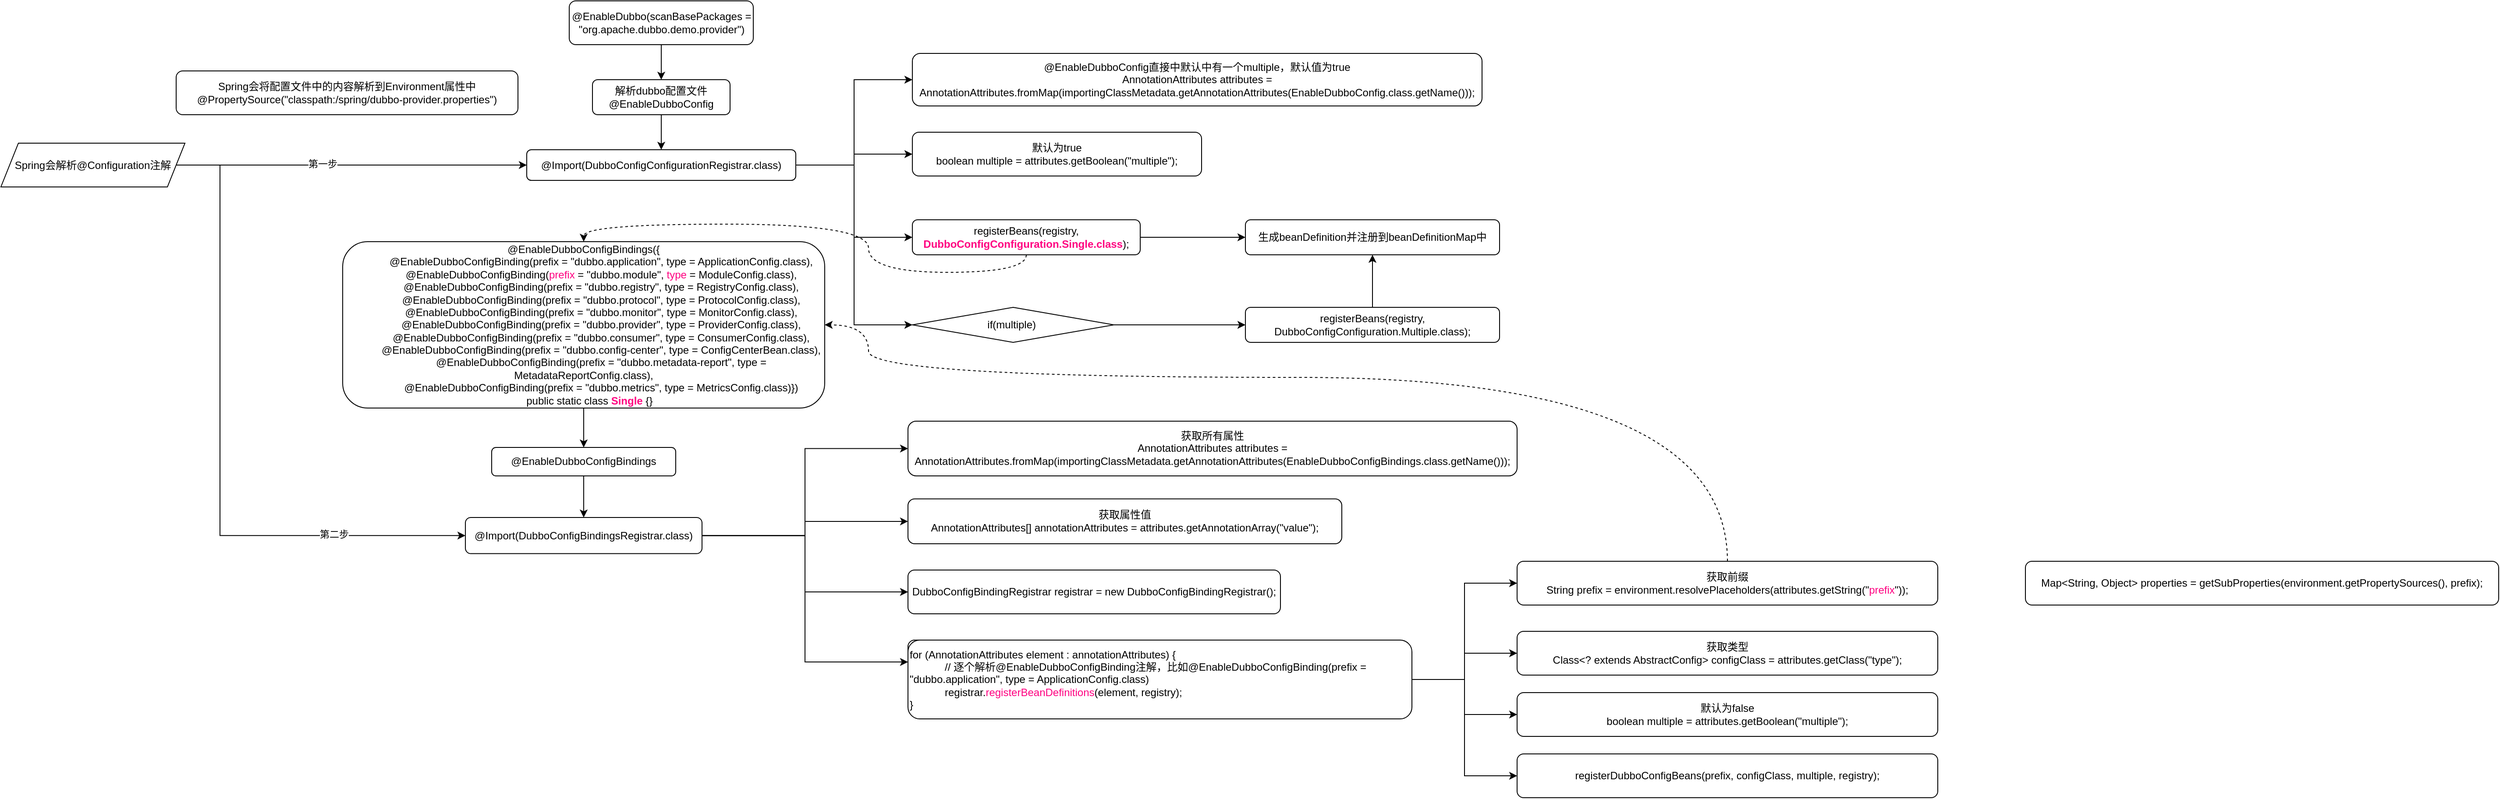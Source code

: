 <mxfile version="16.1.2" type="github">
  <diagram id="-ZOAbeim4-3QaTn0iV8p" name="第 1 页">
    <mxGraphModel dx="2249" dy="839" grid="1" gridSize="10" guides="1" tooltips="1" connect="1" arrows="1" fold="1" page="1" pageScale="1" pageWidth="827" pageHeight="1169" math="0" shadow="0">
      <root>
        <mxCell id="0" />
        <mxCell id="1" parent="0" />
        <mxCell id="MlA-OAKGZCwKXPXbJSl6-5" style="edgeStyle=orthogonalEdgeStyle;rounded=0;orthogonalLoop=1;jettySize=auto;html=1;exitX=0.5;exitY=1;exitDx=0;exitDy=0;entryX=0.5;entryY=0;entryDx=0;entryDy=0;" edge="1" parent="1" source="MlA-OAKGZCwKXPXbJSl6-23" target="MlA-OAKGZCwKXPXbJSl6-26">
          <mxGeometry relative="1" as="geometry">
            <mxPoint x="500" y="230" as="sourcePoint" />
            <mxPoint x="620" y="225" as="targetPoint" />
          </mxGeometry>
        </mxCell>
        <mxCell id="MlA-OAKGZCwKXPXbJSl6-9" style="edgeStyle=orthogonalEdgeStyle;rounded=0;orthogonalLoop=1;jettySize=auto;html=1;exitX=1;exitY=0.5;exitDx=0;exitDy=0;entryX=0;entryY=0.5;entryDx=0;entryDy=0;" edge="1" parent="1" source="MlA-OAKGZCwKXPXbJSl6-28" target="MlA-OAKGZCwKXPXbJSl6-8">
          <mxGeometry relative="1" as="geometry">
            <mxPoint x="777" y="225" as="sourcePoint" />
          </mxGeometry>
        </mxCell>
        <mxCell id="MlA-OAKGZCwKXPXbJSl6-11" style="edgeStyle=orthogonalEdgeStyle;rounded=0;orthogonalLoop=1;jettySize=auto;html=1;exitX=1;exitY=0.5;exitDx=0;exitDy=0;" edge="1" parent="1" source="MlA-OAKGZCwKXPXbJSl6-28" target="MlA-OAKGZCwKXPXbJSl6-10">
          <mxGeometry relative="1" as="geometry">
            <mxPoint x="777" y="225" as="sourcePoint" />
          </mxGeometry>
        </mxCell>
        <mxCell id="MlA-OAKGZCwKXPXbJSl6-13" style="edgeStyle=orthogonalEdgeStyle;rounded=0;orthogonalLoop=1;jettySize=auto;html=1;exitX=1;exitY=0.5;exitDx=0;exitDy=0;entryX=0;entryY=0.5;entryDx=0;entryDy=0;" edge="1" parent="1" source="MlA-OAKGZCwKXPXbJSl6-28" target="MlA-OAKGZCwKXPXbJSl6-12">
          <mxGeometry relative="1" as="geometry">
            <mxPoint x="777" y="225" as="sourcePoint" />
          </mxGeometry>
        </mxCell>
        <mxCell id="MlA-OAKGZCwKXPXbJSl6-17" style="edgeStyle=orthogonalEdgeStyle;rounded=0;orthogonalLoop=1;jettySize=auto;html=1;exitX=1;exitY=0.5;exitDx=0;exitDy=0;entryX=0;entryY=0.5;entryDx=0;entryDy=0;" edge="1" parent="1" source="MlA-OAKGZCwKXPXbJSl6-28" target="MlA-OAKGZCwKXPXbJSl6-16">
          <mxGeometry relative="1" as="geometry">
            <mxPoint x="777" y="225" as="sourcePoint" />
          </mxGeometry>
        </mxCell>
        <mxCell id="MlA-OAKGZCwKXPXbJSl6-7" value="Spring会将配置文件中的内容解析到Environment属性中&lt;br&gt;@PropertySource(&quot;classpath:/spring/dubbo-provider.properties&quot;)" style="rounded=1;whiteSpace=wrap;html=1;" vertex="1" parent="1">
          <mxGeometry x="60" y="120" width="390" height="50" as="geometry" />
        </mxCell>
        <mxCell id="MlA-OAKGZCwKXPXbJSl6-8" value="&lt;div&gt;&lt;/div&gt;@EnableDubboConfig直接中默认中有一个multiple，默认值为true&lt;div&gt;AnnotationAttributes attributes = AnnotationAttributes.fromMap(&lt;span&gt;importingClassMetadata.getAnnotationAttributes(EnableDubboConfig.class.getName()));&lt;/span&gt;&lt;/div&gt;" style="rounded=1;whiteSpace=wrap;html=1;" vertex="1" parent="1">
          <mxGeometry x="900" y="100" width="650" height="60" as="geometry" />
        </mxCell>
        <mxCell id="MlA-OAKGZCwKXPXbJSl6-10" value="默认为true&lt;br&gt;boolean multiple = attributes.getBoolean(&quot;multiple&quot;);" style="rounded=1;whiteSpace=wrap;html=1;" vertex="1" parent="1">
          <mxGeometry x="900" y="190" width="330" height="50" as="geometry" />
        </mxCell>
        <mxCell id="MlA-OAKGZCwKXPXbJSl6-15" style="edgeStyle=orthogonalEdgeStyle;rounded=0;orthogonalLoop=1;jettySize=auto;html=1;exitX=1;exitY=0.5;exitDx=0;exitDy=0;" edge="1" parent="1" source="MlA-OAKGZCwKXPXbJSl6-12" target="MlA-OAKGZCwKXPXbJSl6-14">
          <mxGeometry relative="1" as="geometry" />
        </mxCell>
        <mxCell id="MlA-OAKGZCwKXPXbJSl6-32" style="edgeStyle=orthogonalEdgeStyle;rounded=0;orthogonalLoop=1;jettySize=auto;html=1;exitX=0.5;exitY=1;exitDx=0;exitDy=0;entryX=0.5;entryY=0;entryDx=0;entryDy=0;fontColor=#FF0080;dashed=1;curved=1;" edge="1" parent="1" source="MlA-OAKGZCwKXPXbJSl6-12" target="MlA-OAKGZCwKXPXbJSl6-31">
          <mxGeometry relative="1" as="geometry" />
        </mxCell>
        <mxCell id="MlA-OAKGZCwKXPXbJSl6-12" value="registerBeans(registry, &lt;font color=&quot;#ff0080&quot;&gt;&lt;b&gt;DubboConfigConfiguration.Single.class&lt;/b&gt;&lt;/font&gt;);" style="rounded=1;whiteSpace=wrap;html=1;" vertex="1" parent="1">
          <mxGeometry x="900" y="290" width="260" height="40" as="geometry" />
        </mxCell>
        <mxCell id="MlA-OAKGZCwKXPXbJSl6-14" value="生成beanDefinition并注册到beanDefinitionMap中" style="rounded=1;whiteSpace=wrap;html=1;" vertex="1" parent="1">
          <mxGeometry x="1280" y="290" width="290" height="40" as="geometry" />
        </mxCell>
        <mxCell id="MlA-OAKGZCwKXPXbJSl6-19" style="edgeStyle=orthogonalEdgeStyle;rounded=0;orthogonalLoop=1;jettySize=auto;html=1;exitX=1;exitY=0.5;exitDx=0;exitDy=0;" edge="1" parent="1" source="MlA-OAKGZCwKXPXbJSl6-16" target="MlA-OAKGZCwKXPXbJSl6-18">
          <mxGeometry relative="1" as="geometry" />
        </mxCell>
        <mxCell id="MlA-OAKGZCwKXPXbJSl6-16" value="&lt;span&gt;if(multiple)&amp;nbsp;&lt;/span&gt;" style="rhombus;whiteSpace=wrap;html=1;" vertex="1" parent="1">
          <mxGeometry x="900" y="390" width="230" height="40" as="geometry" />
        </mxCell>
        <mxCell id="MlA-OAKGZCwKXPXbJSl6-20" style="edgeStyle=orthogonalEdgeStyle;rounded=0;orthogonalLoop=1;jettySize=auto;html=1;exitX=0.5;exitY=0;exitDx=0;exitDy=0;entryX=0.5;entryY=1;entryDx=0;entryDy=0;" edge="1" parent="1" source="MlA-OAKGZCwKXPXbJSl6-18" target="MlA-OAKGZCwKXPXbJSl6-14">
          <mxGeometry relative="1" as="geometry" />
        </mxCell>
        <mxCell id="MlA-OAKGZCwKXPXbJSl6-18" value="registerBeans(registry, DubboConfigConfiguration.Multiple.class);" style="rounded=1;whiteSpace=wrap;html=1;" vertex="1" parent="1">
          <mxGeometry x="1280" y="390" width="290" height="40" as="geometry" />
        </mxCell>
        <mxCell id="MlA-OAKGZCwKXPXbJSl6-25" style="edgeStyle=orthogonalEdgeStyle;rounded=0;orthogonalLoop=1;jettySize=auto;html=1;exitX=1;exitY=0.5;exitDx=0;exitDy=0;" edge="1" parent="1" source="MlA-OAKGZCwKXPXbJSl6-22" target="MlA-OAKGZCwKXPXbJSl6-28">
          <mxGeometry relative="1" as="geometry">
            <mxPoint x="770" y="130" as="targetPoint" />
          </mxGeometry>
        </mxCell>
        <mxCell id="MlA-OAKGZCwKXPXbJSl6-38" value="第一步" style="edgeLabel;html=1;align=center;verticalAlign=middle;resizable=0;points=[];fontColor=#000000;" vertex="1" connectable="0" parent="MlA-OAKGZCwKXPXbJSl6-25">
          <mxGeometry x="-0.165" y="3" relative="1" as="geometry">
            <mxPoint y="1" as="offset" />
          </mxGeometry>
        </mxCell>
        <mxCell id="MlA-OAKGZCwKXPXbJSl6-39" style="edgeStyle=orthogonalEdgeStyle;rounded=0;orthogonalLoop=1;jettySize=auto;html=1;exitX=1;exitY=0.5;exitDx=0;exitDy=0;fontColor=#000000;entryX=0;entryY=0.5;entryDx=0;entryDy=0;" edge="1" parent="1" source="MlA-OAKGZCwKXPXbJSl6-22" target="MlA-OAKGZCwKXPXbJSl6-36">
          <mxGeometry relative="1" as="geometry">
            <Array as="points">
              <mxPoint x="110" y="228" />
              <mxPoint x="110" y="651" />
            </Array>
          </mxGeometry>
        </mxCell>
        <mxCell id="MlA-OAKGZCwKXPXbJSl6-40" value="第二步" style="edgeLabel;html=1;align=center;verticalAlign=middle;resizable=0;points=[];fontColor=#000000;" vertex="1" connectable="0" parent="MlA-OAKGZCwKXPXbJSl6-39">
          <mxGeometry x="0.834" y="2" relative="1" as="geometry">
            <mxPoint x="-88" as="offset" />
          </mxGeometry>
        </mxCell>
        <mxCell id="MlA-OAKGZCwKXPXbJSl6-22" value="Spring会解析@Configuration注解" style="shape=parallelogram;perimeter=parallelogramPerimeter;whiteSpace=wrap;html=1;fixedSize=1;" vertex="1" parent="1">
          <mxGeometry x="-140" y="202.5" width="210" height="50" as="geometry" />
        </mxCell>
        <mxCell id="MlA-OAKGZCwKXPXbJSl6-23" value="@EnableDubbo(scanBasePackages = &quot;org.apache.dubbo.demo.provider&quot;)" style="rounded=1;whiteSpace=wrap;html=1;" vertex="1" parent="1">
          <mxGeometry x="508.5" y="40" width="210" height="50" as="geometry" />
        </mxCell>
        <mxCell id="MlA-OAKGZCwKXPXbJSl6-24" style="edgeStyle=orthogonalEdgeStyle;rounded=0;orthogonalLoop=1;jettySize=auto;html=1;exitX=0.5;exitY=1;exitDx=0;exitDy=0;" edge="1" parent="1" source="MlA-OAKGZCwKXPXbJSl6-22" target="MlA-OAKGZCwKXPXbJSl6-22">
          <mxGeometry relative="1" as="geometry" />
        </mxCell>
        <mxCell id="MlA-OAKGZCwKXPXbJSl6-29" style="edgeStyle=orthogonalEdgeStyle;rounded=0;orthogonalLoop=1;jettySize=auto;html=1;exitX=0.5;exitY=1;exitDx=0;exitDy=0;entryX=0.5;entryY=0;entryDx=0;entryDy=0;" edge="1" parent="1" source="MlA-OAKGZCwKXPXbJSl6-26" target="MlA-OAKGZCwKXPXbJSl6-28">
          <mxGeometry relative="1" as="geometry" />
        </mxCell>
        <mxCell id="MlA-OAKGZCwKXPXbJSl6-26" value="解析dubbo配置文件&lt;br&gt;@EnableDubboConfig" style="rounded=1;whiteSpace=wrap;html=1;" vertex="1" parent="1">
          <mxGeometry x="535" y="130" width="157" height="40" as="geometry" />
        </mxCell>
        <mxCell id="MlA-OAKGZCwKXPXbJSl6-28" value="@Import(DubboConfigConfigurationRegistrar.class)" style="rounded=1;whiteSpace=wrap;html=1;" vertex="1" parent="1">
          <mxGeometry x="460" y="210" width="307" height="35" as="geometry" />
        </mxCell>
        <mxCell id="MlA-OAKGZCwKXPXbJSl6-35" style="edgeStyle=orthogonalEdgeStyle;rounded=0;orthogonalLoop=1;jettySize=auto;html=1;exitX=0.5;exitY=1;exitDx=0;exitDy=0;entryX=0.5;entryY=0;entryDx=0;entryDy=0;fontColor=#FF0080;" edge="1" parent="1" source="MlA-OAKGZCwKXPXbJSl6-31" target="MlA-OAKGZCwKXPXbJSl6-34">
          <mxGeometry relative="1" as="geometry" />
        </mxCell>
        <mxCell id="MlA-OAKGZCwKXPXbJSl6-31" value="&lt;div&gt;@EnableDubboConfigBindings({&lt;/div&gt;&lt;div&gt;&amp;nbsp; &amp;nbsp; &amp;nbsp; &amp;nbsp; &amp;nbsp; &amp;nbsp; @EnableDubboConfigBinding(prefix = &quot;dubbo.application&quot;, type = ApplicationConfig.class),&lt;/div&gt;&lt;div&gt;&amp;nbsp; &amp;nbsp; &amp;nbsp; &amp;nbsp; &amp;nbsp; &amp;nbsp; @EnableDubboConfigBinding(&lt;font color=&quot;#ff0080&quot;&gt;prefix &lt;/font&gt;= &quot;dubbo.module&quot;, &lt;font color=&quot;#ff0080&quot;&gt;type&lt;/font&gt; = ModuleConfig.class),&lt;/div&gt;&lt;div&gt;&amp;nbsp; &amp;nbsp; &amp;nbsp; &amp;nbsp; &amp;nbsp; &amp;nbsp; @EnableDubboConfigBinding(prefix = &quot;dubbo.registry&quot;, type = RegistryConfig.class),&lt;/div&gt;&lt;div&gt;&amp;nbsp; &amp;nbsp; &amp;nbsp; &amp;nbsp; &amp;nbsp; &amp;nbsp; @EnableDubboConfigBinding(prefix = &quot;dubbo.protocol&quot;, type = ProtocolConfig.class),&lt;/div&gt;&lt;div&gt;&amp;nbsp; &amp;nbsp; &amp;nbsp; &amp;nbsp; &amp;nbsp; &amp;nbsp; @EnableDubboConfigBinding(prefix = &quot;dubbo.monitor&quot;, type = MonitorConfig.class),&lt;/div&gt;&lt;div&gt;&amp;nbsp; &amp;nbsp; &amp;nbsp; &amp;nbsp; &amp;nbsp; &amp;nbsp; @EnableDubboConfigBinding(prefix = &quot;dubbo.provider&quot;, type = ProviderConfig.class),&lt;/div&gt;&lt;div&gt;&amp;nbsp; &amp;nbsp; &amp;nbsp; &amp;nbsp; &amp;nbsp; &amp;nbsp; @EnableDubboConfigBinding(prefix = &quot;dubbo.consumer&quot;, type = ConsumerConfig.class),&lt;/div&gt;&lt;div&gt;&amp;nbsp; &amp;nbsp; &amp;nbsp; &amp;nbsp; &amp;nbsp; &amp;nbsp; @EnableDubboConfigBinding(prefix = &quot;dubbo.config-center&quot;, type = ConfigCenterBean.class),&lt;/div&gt;&lt;div&gt;&amp;nbsp; &amp;nbsp; &amp;nbsp; &amp;nbsp; &amp;nbsp; &amp;nbsp; @EnableDubboConfigBinding(prefix = &quot;dubbo.metadata-report&quot;, type = MetadataReportConfig.class),&lt;/div&gt;&lt;div&gt;&amp;nbsp; &amp;nbsp; &amp;nbsp; &amp;nbsp; &amp;nbsp; &amp;nbsp; @EnableDubboConfigBinding(prefix = &quot;dubbo.metrics&quot;, type = MetricsConfig.class)&lt;span&gt;})&lt;/span&gt;&lt;/div&gt;&lt;div&gt;&amp;nbsp; &amp;nbsp; public static class &lt;font color=&quot;#ff0080&quot;&gt;&lt;b&gt;Single &lt;/b&gt;&lt;/font&gt;{&lt;span&gt;}&lt;/span&gt;&lt;/div&gt;" style="rounded=1;whiteSpace=wrap;html=1;" vertex="1" parent="1">
          <mxGeometry x="250" y="315" width="550" height="190" as="geometry" />
        </mxCell>
        <mxCell id="MlA-OAKGZCwKXPXbJSl6-37" style="edgeStyle=orthogonalEdgeStyle;rounded=0;orthogonalLoop=1;jettySize=auto;html=1;exitX=0.5;exitY=1;exitDx=0;exitDy=0;entryX=0.5;entryY=0;entryDx=0;entryDy=0;fontColor=#FF0080;" edge="1" parent="1" source="MlA-OAKGZCwKXPXbJSl6-34" target="MlA-OAKGZCwKXPXbJSl6-36">
          <mxGeometry relative="1" as="geometry" />
        </mxCell>
        <mxCell id="MlA-OAKGZCwKXPXbJSl6-34" value="@EnableDubboConfigBindings" style="rounded=1;whiteSpace=wrap;html=1;" vertex="1" parent="1">
          <mxGeometry x="420" y="550" width="210" height="32.5" as="geometry" />
        </mxCell>
        <mxCell id="MlA-OAKGZCwKXPXbJSl6-42" style="edgeStyle=orthogonalEdgeStyle;rounded=0;orthogonalLoop=1;jettySize=auto;html=1;exitX=1;exitY=0.5;exitDx=0;exitDy=0;entryX=0;entryY=0.5;entryDx=0;entryDy=0;fontColor=#000000;" edge="1" parent="1" source="MlA-OAKGZCwKXPXbJSl6-36" target="MlA-OAKGZCwKXPXbJSl6-41">
          <mxGeometry relative="1" as="geometry" />
        </mxCell>
        <mxCell id="MlA-OAKGZCwKXPXbJSl6-44" style="edgeStyle=orthogonalEdgeStyle;rounded=0;orthogonalLoop=1;jettySize=auto;html=1;exitX=1;exitY=0.5;exitDx=0;exitDy=0;fontColor=#000000;" edge="1" parent="1" source="MlA-OAKGZCwKXPXbJSl6-36" target="MlA-OAKGZCwKXPXbJSl6-43">
          <mxGeometry relative="1" as="geometry" />
        </mxCell>
        <mxCell id="MlA-OAKGZCwKXPXbJSl6-47" style="edgeStyle=orthogonalEdgeStyle;rounded=0;orthogonalLoop=1;jettySize=auto;html=1;exitX=1;exitY=0.5;exitDx=0;exitDy=0;entryX=0;entryY=0.5;entryDx=0;entryDy=0;fontColor=#000000;" edge="1" parent="1" source="MlA-OAKGZCwKXPXbJSl6-36" target="MlA-OAKGZCwKXPXbJSl6-45">
          <mxGeometry relative="1" as="geometry" />
        </mxCell>
        <mxCell id="MlA-OAKGZCwKXPXbJSl6-48" style="edgeStyle=orthogonalEdgeStyle;rounded=0;orthogonalLoop=1;jettySize=auto;html=1;exitX=1;exitY=0.5;exitDx=0;exitDy=0;entryX=0;entryY=0.5;entryDx=0;entryDy=0;fontColor=#000000;" edge="1" parent="1" source="MlA-OAKGZCwKXPXbJSl6-36" target="MlA-OAKGZCwKXPXbJSl6-46">
          <mxGeometry relative="1" as="geometry" />
        </mxCell>
        <mxCell id="MlA-OAKGZCwKXPXbJSl6-36" value="@Import(DubboConfigBindingsRegistrar.class)" style="rounded=1;whiteSpace=wrap;html=1;" vertex="1" parent="1">
          <mxGeometry x="390" y="630" width="270" height="41.25" as="geometry" />
        </mxCell>
        <mxCell id="MlA-OAKGZCwKXPXbJSl6-41" value="&lt;div&gt;获取所有属性&lt;/div&gt;&lt;div&gt;AnnotationAttributes attributes = AnnotationAttributes.fromMap(&lt;span&gt;importingClassMetadata.getAnnotationAttributes(EnableDubboConfigBindings.class.getName()));&lt;/span&gt;&lt;/div&gt;" style="rounded=1;whiteSpace=wrap;html=1;" vertex="1" parent="1">
          <mxGeometry x="895" y="520" width="695" height="62.5" as="geometry" />
        </mxCell>
        <mxCell id="MlA-OAKGZCwKXPXbJSl6-43" value="获取属性值&lt;br&gt;AnnotationAttributes[] annotationAttributes = attributes.getAnnotationArray(&quot;value&quot;);" style="rounded=1;whiteSpace=wrap;html=1;" vertex="1" parent="1">
          <mxGeometry x="895" y="608.75" width="495" height="51.25" as="geometry" />
        </mxCell>
        <mxCell id="MlA-OAKGZCwKXPXbJSl6-45" value="DubboConfigBindingRegistrar registrar = new DubboConfigBindingRegistrar();" style="rounded=1;whiteSpace=wrap;html=1;" vertex="1" parent="1">
          <mxGeometry x="895" y="690" width="425" height="50" as="geometry" />
        </mxCell>
        <mxCell id="MlA-OAKGZCwKXPXbJSl6-46" value="将环境解析好的环境变量传进去，用于一会从中获取配置数据然会封装成beanDefinition&lt;br&gt;registrar.setEnvironment(environment);" style="rounded=1;whiteSpace=wrap;html=1;" vertex="1" parent="1">
          <mxGeometry x="895" y="770" width="505" height="50" as="geometry" />
        </mxCell>
        <mxCell id="MlA-OAKGZCwKXPXbJSl6-51" style="edgeStyle=orthogonalEdgeStyle;rounded=0;orthogonalLoop=1;jettySize=auto;html=1;exitX=1;exitY=0.5;exitDx=0;exitDy=0;entryX=0;entryY=0.5;entryDx=0;entryDy=0;fontColor=#FF0080;" edge="1" parent="1" source="MlA-OAKGZCwKXPXbJSl6-49" target="MlA-OAKGZCwKXPXbJSl6-50">
          <mxGeometry relative="1" as="geometry" />
        </mxCell>
        <mxCell id="MlA-OAKGZCwKXPXbJSl6-56" style="edgeStyle=orthogonalEdgeStyle;rounded=0;orthogonalLoop=1;jettySize=auto;html=1;exitX=1;exitY=0.5;exitDx=0;exitDy=0;fontColor=#FF0080;" edge="1" parent="1" source="MlA-OAKGZCwKXPXbJSl6-49" target="MlA-OAKGZCwKXPXbJSl6-53">
          <mxGeometry relative="1" as="geometry" />
        </mxCell>
        <mxCell id="MlA-OAKGZCwKXPXbJSl6-57" style="edgeStyle=orthogonalEdgeStyle;rounded=0;orthogonalLoop=1;jettySize=auto;html=1;exitX=1;exitY=0.5;exitDx=0;exitDy=0;fontColor=#FF0080;" edge="1" parent="1" source="MlA-OAKGZCwKXPXbJSl6-49" target="MlA-OAKGZCwKXPXbJSl6-54">
          <mxGeometry relative="1" as="geometry" />
        </mxCell>
        <mxCell id="MlA-OAKGZCwKXPXbJSl6-58" style="edgeStyle=orthogonalEdgeStyle;rounded=0;orthogonalLoop=1;jettySize=auto;html=1;exitX=1;exitY=0.5;exitDx=0;exitDy=0;entryX=0;entryY=0.5;entryDx=0;entryDy=0;fontColor=#FF0080;" edge="1" parent="1" source="MlA-OAKGZCwKXPXbJSl6-49" target="MlA-OAKGZCwKXPXbJSl6-55">
          <mxGeometry relative="1" as="geometry" />
        </mxCell>
        <mxCell id="MlA-OAKGZCwKXPXbJSl6-49" value="&lt;div&gt;for (AnnotationAttributes element : annotationAttributes) {&lt;/div&gt;&lt;div&gt;&lt;span&gt;&amp;nbsp; &amp;nbsp; &amp;nbsp; &amp;nbsp; &amp;nbsp; &amp;nbsp; // 逐个解析@EnableDubboConfigBinding注解，比如@EnableDubboConfigBinding(prefix = &quot;dubbo.application&quot;, type = ApplicationConfig.class)&lt;/span&gt;&lt;br&gt;&lt;/div&gt;&lt;div&gt;&amp;nbsp; &amp;nbsp; &amp;nbsp; &amp;nbsp; &amp;nbsp; &amp;nbsp; registrar.&lt;font color=&quot;#ff0080&quot;&gt;registerBeanDefinitions&lt;/font&gt;(element, registry);&lt;/div&gt;&lt;div&gt;}&lt;/div&gt;" style="rounded=1;whiteSpace=wrap;html=1;align=left;" vertex="1" parent="1">
          <mxGeometry x="895" y="770" width="575" height="90" as="geometry" />
        </mxCell>
        <mxCell id="MlA-OAKGZCwKXPXbJSl6-52" style="edgeStyle=orthogonalEdgeStyle;rounded=0;orthogonalLoop=1;jettySize=auto;html=1;exitX=0.5;exitY=0;exitDx=0;exitDy=0;entryX=1;entryY=0.5;entryDx=0;entryDy=0;fontColor=#FF0080;curved=1;dashed=1;" edge="1" parent="1" source="MlA-OAKGZCwKXPXbJSl6-50" target="MlA-OAKGZCwKXPXbJSl6-31">
          <mxGeometry relative="1" as="geometry">
            <Array as="points">
              <mxPoint x="1830" y="470" />
              <mxPoint x="850" y="470" />
              <mxPoint x="850" y="410" />
            </Array>
          </mxGeometry>
        </mxCell>
        <mxCell id="MlA-OAKGZCwKXPXbJSl6-50" value="获取前缀&lt;br&gt;String prefix = environment.resolvePlaceholders(attributes.getString(&quot;&lt;font color=&quot;#ff0080&quot;&gt;prefix&lt;/font&gt;&quot;));" style="rounded=1;whiteSpace=wrap;html=1;" vertex="1" parent="1">
          <mxGeometry x="1590" y="680" width="480" height="50" as="geometry" />
        </mxCell>
        <mxCell id="MlA-OAKGZCwKXPXbJSl6-53" value="获取类型&lt;br&gt;Class&amp;lt;? extends AbstractConfig&amp;gt; configClass = attributes.getClass(&quot;type&quot;);" style="rounded=1;whiteSpace=wrap;html=1;" vertex="1" parent="1">
          <mxGeometry x="1590" y="760" width="480" height="50" as="geometry" />
        </mxCell>
        <mxCell id="MlA-OAKGZCwKXPXbJSl6-54" value="默认为false&lt;br&gt;boolean multiple = attributes.getBoolean(&quot;multiple&quot;);" style="rounded=1;whiteSpace=wrap;html=1;" vertex="1" parent="1">
          <mxGeometry x="1590" y="830" width="480" height="50" as="geometry" />
        </mxCell>
        <mxCell id="MlA-OAKGZCwKXPXbJSl6-55" value="registerDubboConfigBeans(prefix, configClass, multiple, registry);" style="rounded=1;whiteSpace=wrap;html=1;" vertex="1" parent="1">
          <mxGeometry x="1590" y="900" width="480" height="50" as="geometry" />
        </mxCell>
        <mxCell id="MlA-OAKGZCwKXPXbJSl6-59" value="Map&amp;lt;String, Object&amp;gt; properties = getSubProperties(environment.getPropertySources(), prefix);" style="rounded=1;whiteSpace=wrap;html=1;" vertex="1" parent="1">
          <mxGeometry x="2170" y="680" width="540" height="50" as="geometry" />
        </mxCell>
      </root>
    </mxGraphModel>
  </diagram>
</mxfile>
